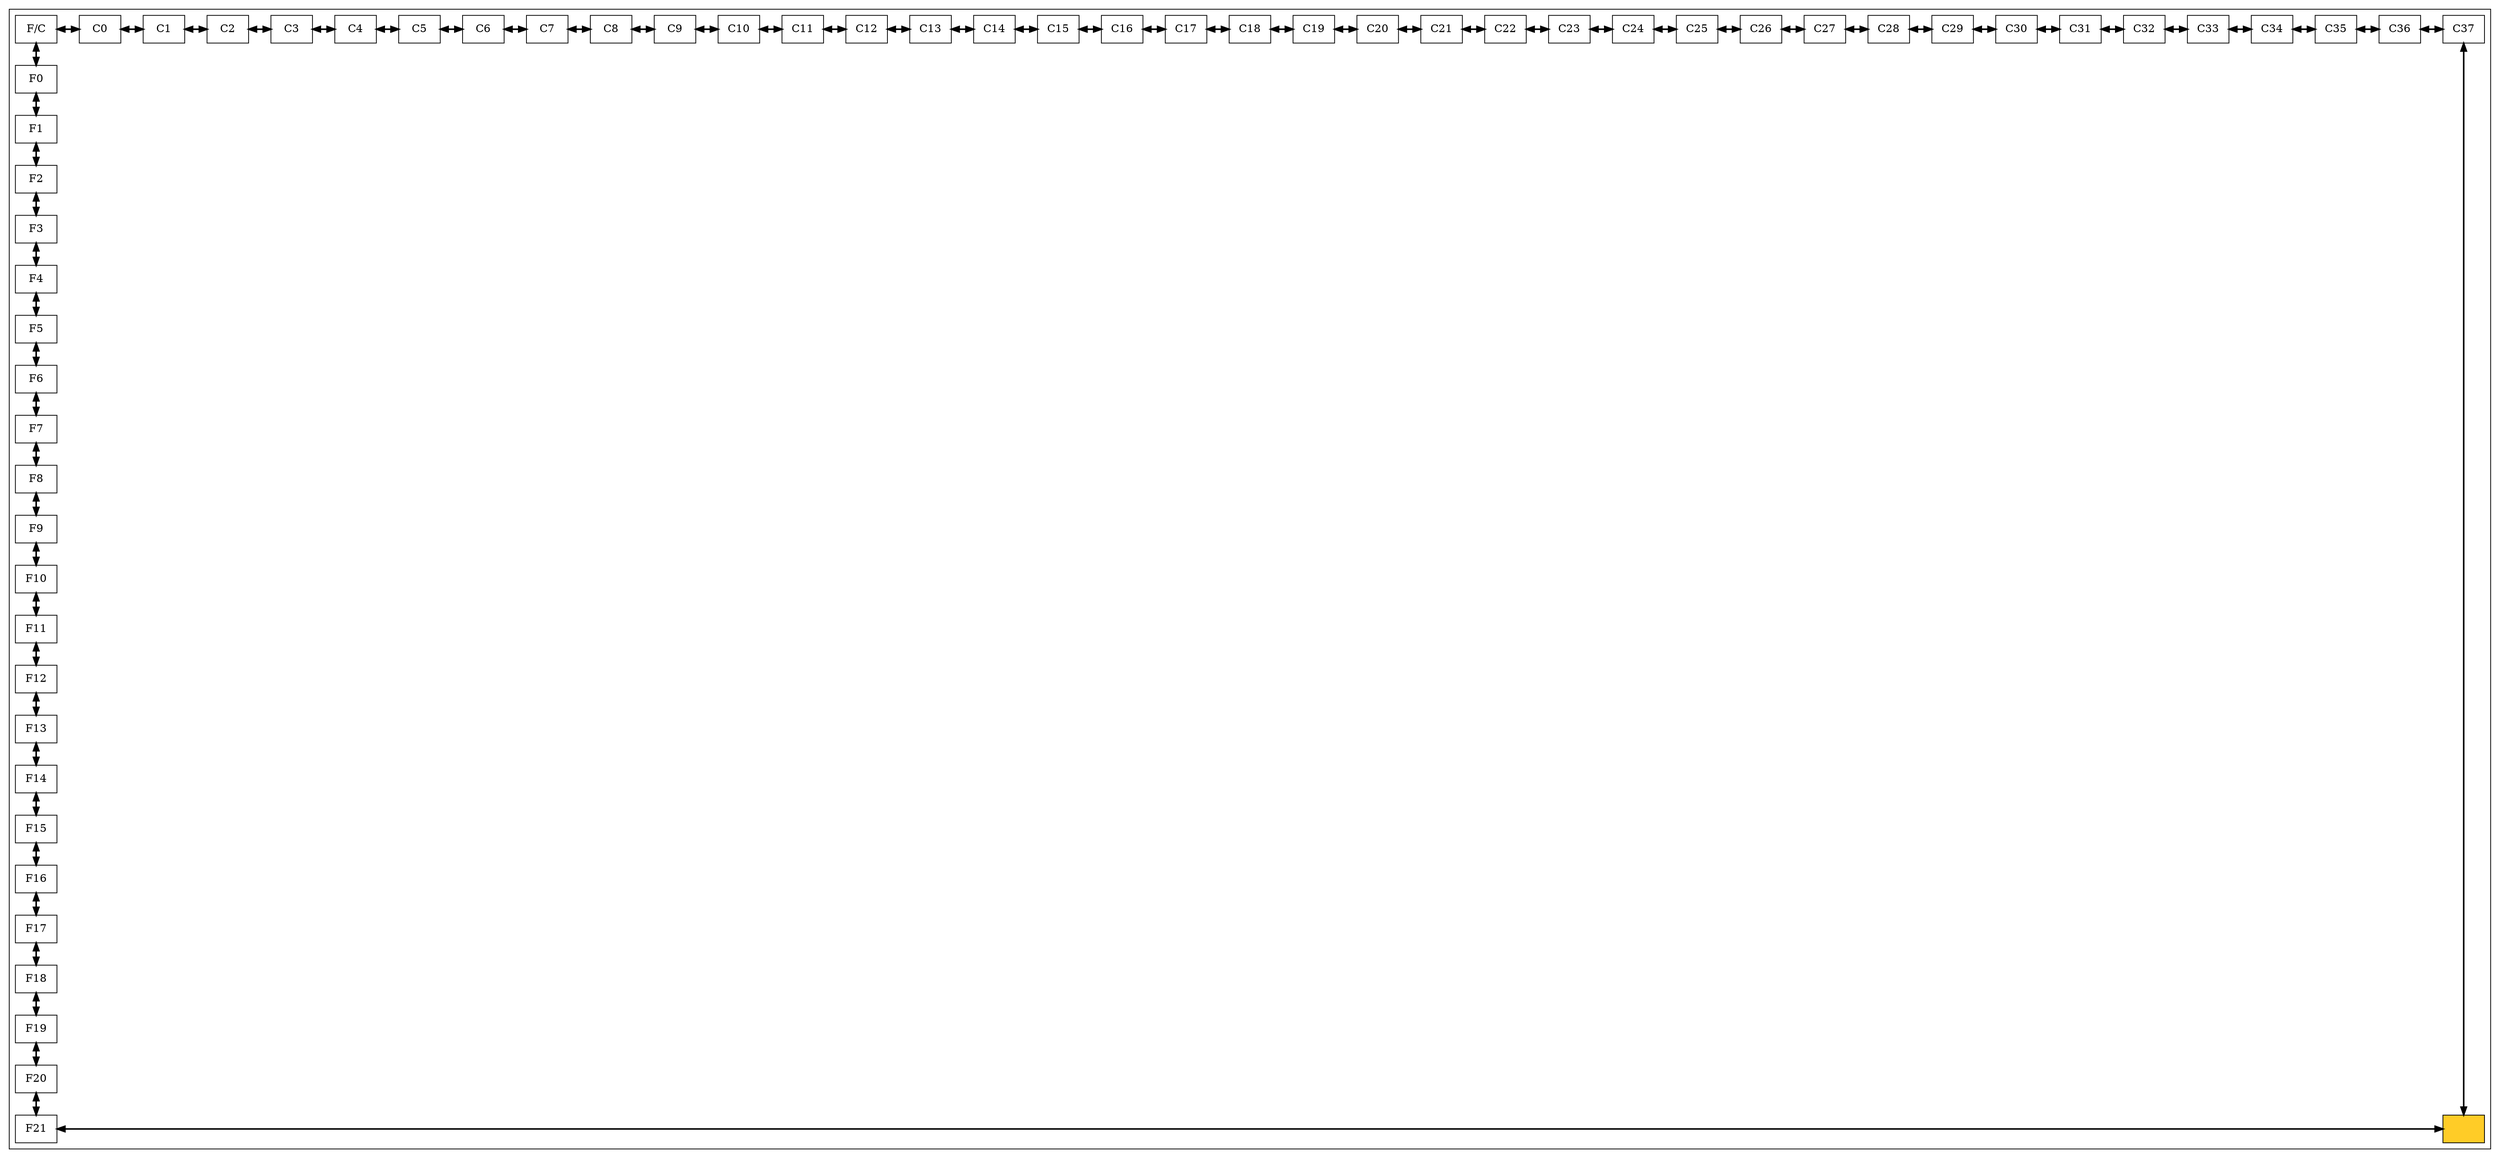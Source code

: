 digraph L{
nodesep=0.4
ranksep=0.4;
node[shape=box fillcolor="#A181FF" style =filled]
subgraph cluster_p{
    edge[style = "bold", dir= "both"]
bgcolor = "#FFFFFF"
raiz[label = "F/C" fillcolor="#FFFFFF" group=0]
Columna0[ label="C0" fillcolor="#FFFFFF" group=1 ];
raiz->Columna0;
Columna0->Columna1
Columna1[ label="C1" fillcolor="#FFFFFF" group=2 ];
Columna1->Columna2
Columna2[ label="C2" fillcolor="#FFFFFF" group=3 ];
Columna2->Columna3
Columna3[ label="C3" fillcolor="#FFFFFF" group=4 ];
Columna3->Columna4
Columna4[ label="C4" fillcolor="#FFFFFF" group=5 ];
Columna4->Columna5
Columna5[ label="C5" fillcolor="#FFFFFF" group=6 ];
Columna5->Columna6
Columna6[ label="C6" fillcolor="#FFFFFF" group=7 ];
Columna6->Columna7
Columna7[ label="C7" fillcolor="#FFFFFF" group=8 ];
Columna7->Columna8
Columna8[ label="C8" fillcolor="#FFFFFF" group=9 ];
Columna8->Columna9
Columna9[ label="C9" fillcolor="#FFFFFF" group=10 ];
Columna9->Columna10
Columna10[ label="C10" fillcolor="#FFFFFF" group=11 ];
Columna10->Columna11
Columna11[ label="C11" fillcolor="#FFFFFF" group=12 ];
Columna11->Columna12
Columna12[ label="C12" fillcolor="#FFFFFF" group=13 ];
Columna12->Columna13
Columna13[ label="C13" fillcolor="#FFFFFF" group=14 ];
Columna13->Columna14
Columna14[ label="C14" fillcolor="#FFFFFF" group=15 ];
Columna14->Columna15
Columna15[ label="C15" fillcolor="#FFFFFF" group=16 ];
Columna15->Columna16
Columna16[ label="C16" fillcolor="#FFFFFF" group=17 ];
Columna16->Columna17
Columna17[ label="C17" fillcolor="#FFFFFF" group=18 ];
Columna17->Columna18
Columna18[ label="C18" fillcolor="#FFFFFF" group=19 ];
Columna18->Columna19
Columna19[ label="C19" fillcolor="#FFFFFF" group=20 ];
Columna19->Columna20
Columna20[ label="C20" fillcolor="#FFFFFF" group=21 ];
Columna20->Columna21
Columna21[ label="C21" fillcolor="#FFFFFF" group=22 ];
Columna21->Columna22
Columna22[ label="C22" fillcolor="#FFFFFF" group=23 ];
Columna22->Columna23
Columna23[ label="C23" fillcolor="#FFFFFF" group=24 ];
Columna23->Columna24
Columna24[ label="C24" fillcolor="#FFFFFF" group=25 ];
Columna24->Columna25
Columna25[ label="C25" fillcolor="#FFFFFF" group=26 ];
Columna25->Columna26
Columna26[ label="C26" fillcolor="#FFFFFF" group=27 ];
Columna26->Columna27
Columna27[ label="C27" fillcolor="#FFFFFF" group=28 ];
Columna27->Columna28
Columna28[ label="C28" fillcolor="#FFFFFF" group=29 ];
Columna28->Columna29
Columna29[ label="C29" fillcolor="#FFFFFF" group=30 ];
Columna29->Columna30
Columna30[ label="C30" fillcolor="#FFFFFF" group=31 ];
Columna30->Columna31
Columna31[ label="C31" fillcolor="#FFFFFF" group=32 ];
Columna31->Columna32
Columna32[ label="C32" fillcolor="#FFFFFF" group=33 ];
Columna32->Columna33
Columna33[ label="C33" fillcolor="#FFFFFF" group=34 ];
Columna33->Columna34
Columna34[ label="C34" fillcolor="#FFFFFF" group=35 ];
Columna34->Columna35
Columna35[ label="C35" fillcolor="#FFFFFF" group=36 ];
Columna35->Columna36
Columna36[ label="C36" fillcolor="#FFFFFF" group=37 ];
Columna36->Columna37
Columna37[ label="C37" fillcolor="#FFFFFF" group=38 ];
{rank=same;raiz;Columna0;Columna1;Columna2;Columna3;Columna4;Columna5;Columna6;Columna7;Columna8;Columna9;Columna10;Columna11;Columna12;Columna13;Columna14;Columna15;Columna16;Columna17;Columna18;Columna19;Columna20;Columna21;Columna22;Columna23;Columna24;Columna25;Columna26;Columna27;Columna28;Columna29;Columna30;Columna31;Columna32;Columna33;Columna34;Columna35;Columna36;Columna37;}
Fila0[ label="F0" fillcolor="#FFFFFF" group=0 ];
raiz->Fila0;
Fila0->Fila1
Fila1[ label="F1" fillcolor="#FFFFFF" group=0 ];
Fila1->Fila2
Fila2[ label="F2" fillcolor="#FFFFFF" group=0 ];
Fila2->Fila3
Fila3[ label="F3" fillcolor="#FFFFFF" group=0 ];
Fila3->Fila4
Fila4[ label="F4" fillcolor="#FFFFFF" group=0 ];
Fila4->Fila5
Fila5[ label="F5" fillcolor="#FFFFFF" group=0 ];
Fila5->Fila6
Fila6[ label="F6" fillcolor="#FFFFFF" group=0 ];
Fila6->Fila7
Fila7[ label="F7" fillcolor="#FFFFFF" group=0 ];
Fila7->Fila8
Fila8[ label="F8" fillcolor="#FFFFFF" group=0 ];
Fila8->Fila9
Fila9[ label="F9" fillcolor="#FFFFFF" group=0 ];
Fila9->Fila10
Fila10[ label="F10" fillcolor="#FFFFFF" group=0 ];
Fila10->Fila11
Fila11[ label="F11" fillcolor="#FFFFFF" group=0 ];
Fila11->Fila12
Fila12[ label="F12" fillcolor="#FFFFFF" group=0 ];
Fila12->Fila13
Fila13[ label="F13" fillcolor="#FFFFFF" group=0 ];
Fila13->Fila14
Fila14[ label="F14" fillcolor="#FFFFFF" group=0 ];
Fila14->Fila15
Fila15[ label="F15" fillcolor="#FFFFFF" group=0 ];
Fila15->Fila16
Fila16[ label="F16" fillcolor="#FFFFFF" group=0 ];
Fila16->Fila17
Fila17[ label="F17" fillcolor="#FFFFFF" group=0 ];
Fila17->Fila18
Fila18[ label="F18" fillcolor="#FFFFFF" group=0 ];
Fila18->Fila19
Fila19[ label="F19" fillcolor="#FFFFFF" group=0 ];
Fila19->Fila20
Fila20[ label="F20" fillcolor="#FFFFFF" group=0 ];
Fila20->Fila21
Fila21[ label="F21" fillcolor="#FFFFFF" group=0 ];


Nodo37_21[label="	" fillcolor="#FFCC27" group=38];
Fila21->Nodo37_21;
Columna37->Nodo37_21;
{rank=same;Fila21;Nodo37_21;}

}}